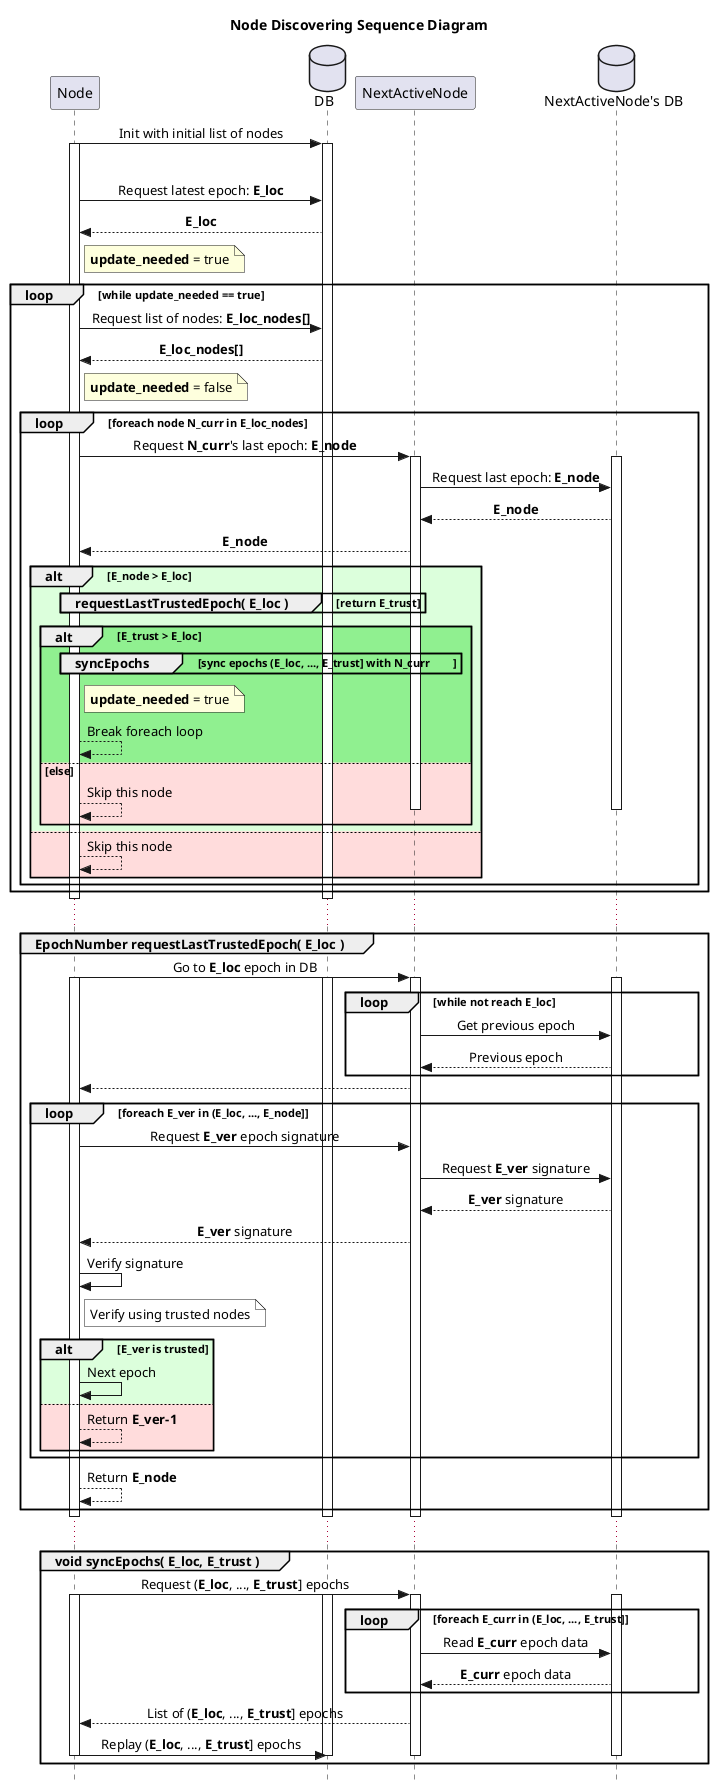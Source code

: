 @startuml Node Discovering Sequence

skinparam Style strictuml
skinparam SequenceMessageAlign center
hide empty description
title Node Discovering Sequence Diagram

participant Node as node
database DB as db
participant NextActiveNode as cnode
database "NextActiveNode's DB" as cdb

node -> db : Init with initial list of nodes
activate node
activate db
|||
node -> db : Request latest epoch: **E_loc**
db --> node : **E_loc**

note right of node
    **update_needed** = true
end note
loop while **update_needed** == true
node -> db : Request list of nodes: **E_loc_nodes[]**
db --> node : **E_loc_nodes[]**

note right of node
    **update_needed** = false
end note

loop foreach node N_curr in E_loc_nodes
    node -> cnode : Request **N_curr**'s last epoch: **E_node**
    activate cnode
    activate cdb
    cnode -> cdb : Request last epoch: **E_node**
    cdb --> cnode : **E_node**
    cnode --> node : **E_node**

    alt #DCFFDC **E_node** > **E_loc**

        group requestLastTrustedEpoch( E_loc ) [return **E_trust**]
        end

        alt #90F090 **E_trust** > **E_loc**
            group syncEpochs [sync epochs (E_loc, ..., E_trust] with N_curr        ]
            end
            note right of node
                **update_needed** = true
            end note
            node --> node : Break foreach loop
        else #FFDCDC else
            node --> node : Skip this node
            deactivate cdb
            deactivate cnode
        end
    else #FFDCDC
        node --> node : Skip this node
    end
end
end
deactivate db
deactivate node
...
group EpochNumber requestLastTrustedEpoch( E_loc )
    node -> cnode : Go to **E_loc** epoch in DB
    activate node
    activate db
    activate cnode
    activate cdb
    loop while not reach **E_loc**
        cnode -> cdb : Get previous epoch
        cdb --> cnode : Previous epoch
    end
    cnode --> node

    loop foreach E_ver in (E_loc, ..., E_node]
        node -> cnode : Request **E_ver** epoch signature
        cnode -> cdb : Request **E_ver** signature
        cdb --> cnode : **E_ver** signature
        cnode --> node : **E_ver** signature
        node -> node : Verify signature
        note right of node #FFFFFF
            Verify using trusted nodes
        end note

        alt #DCFFDC E_ver is trusted
            node -> node : Next epoch
        else #FFDCDC
            node --> node : Return **E_ver-1**
        end
    end
    node --> node : Return **E_node**
end
deactivate node
deactivate db
deactivate cnode
deactivate cdb
...
group void syncEpochs( E_loc, E_trust )
    node -> cnode : Request (**E_loc**, ..., **E_trust**] epochs
    activate node
    activate db
    activate cnode
    activate cdb
    loop foreach E_curr in (E_loc, ..., E_trust]
        cnode -> cdb : Read **E_curr** epoch data
        cdb --> cnode : **E_curr** epoch data
    end
        cnode --> node : List of (**E_loc**, ..., **E_trust**] epochs
        node -> db : Replay (**E_loc**, ..., **E_trust**] epochs
deactivate node
deactivate db
deactivate cnode
deactivate cdb
end

@enduml